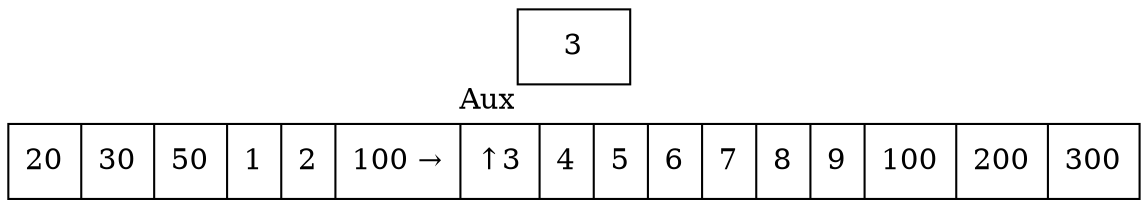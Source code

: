 digraph G{ node [shape = record ];
 rankdir=LR;X[label="{ 20|30|50|1|2|100|3|4|5|6|7|8|9|100|200|300}"]X[label="{ 20|30|50|1|2|100 → | ↑ 3|4|5|6|7|8|9|100|200|300}"]
2[label="{3}"xlabel="Aux"]
}
